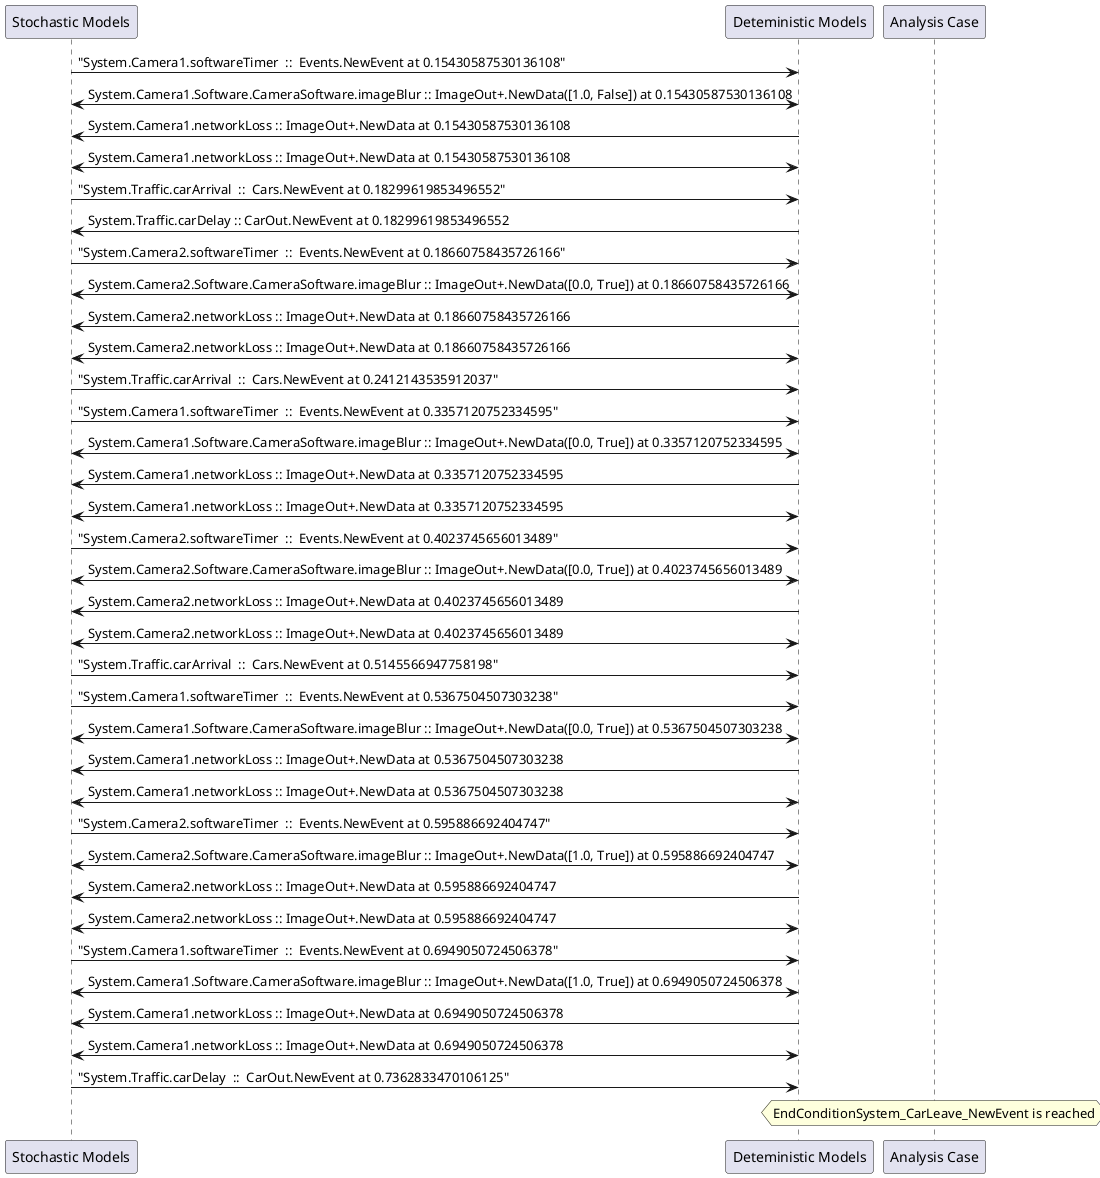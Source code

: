 
	@startuml
	participant "Stochastic Models" as stochmodel
	participant "Deteministic Models" as detmodel
	participant "Analysis Case" as analysis
	{5979_stop} stochmodel -> detmodel : "System.Camera1.softwareTimer  ::  Events.NewEvent at 0.15430587530136108"
detmodel <-> stochmodel : System.Camera1.Software.CameraSoftware.imageBlur :: ImageOut+.NewData([1.0, False]) at 0.15430587530136108
detmodel -> stochmodel : System.Camera1.networkLoss :: ImageOut+.NewData at 0.15430587530136108
detmodel <-> stochmodel : System.Camera1.networkLoss :: ImageOut+.NewData at 0.15430587530136108
{6010_stop} stochmodel -> detmodel : "System.Traffic.carArrival  ::  Cars.NewEvent at 0.18299619853496552"
{6023_start} detmodel -> stochmodel : System.Traffic.carDelay :: CarOut.NewEvent at 0.18299619853496552
{5995_stop} stochmodel -> detmodel : "System.Camera2.softwareTimer  ::  Events.NewEvent at 0.18660758435726166"
detmodel <-> stochmodel : System.Camera2.Software.CameraSoftware.imageBlur :: ImageOut+.NewData([0.0, True]) at 0.18660758435726166
detmodel -> stochmodel : System.Camera2.networkLoss :: ImageOut+.NewData at 0.18660758435726166
detmodel <-> stochmodel : System.Camera2.networkLoss :: ImageOut+.NewData at 0.18660758435726166
{6011_stop} stochmodel -> detmodel : "System.Traffic.carArrival  ::  Cars.NewEvent at 0.2412143535912037"
{5980_stop} stochmodel -> detmodel : "System.Camera1.softwareTimer  ::  Events.NewEvent at 0.3357120752334595"
detmodel <-> stochmodel : System.Camera1.Software.CameraSoftware.imageBlur :: ImageOut+.NewData([0.0, True]) at 0.3357120752334595
detmodel -> stochmodel : System.Camera1.networkLoss :: ImageOut+.NewData at 0.3357120752334595
detmodel <-> stochmodel : System.Camera1.networkLoss :: ImageOut+.NewData at 0.3357120752334595
{5996_stop} stochmodel -> detmodel : "System.Camera2.softwareTimer  ::  Events.NewEvent at 0.4023745656013489"
detmodel <-> stochmodel : System.Camera2.Software.CameraSoftware.imageBlur :: ImageOut+.NewData([0.0, True]) at 0.4023745656013489
detmodel -> stochmodel : System.Camera2.networkLoss :: ImageOut+.NewData at 0.4023745656013489
detmodel <-> stochmodel : System.Camera2.networkLoss :: ImageOut+.NewData at 0.4023745656013489
{6012_stop} stochmodel -> detmodel : "System.Traffic.carArrival  ::  Cars.NewEvent at 0.5145566947758198"
{5981_stop} stochmodel -> detmodel : "System.Camera1.softwareTimer  ::  Events.NewEvent at 0.5367504507303238"
detmodel <-> stochmodel : System.Camera1.Software.CameraSoftware.imageBlur :: ImageOut+.NewData([0.0, True]) at 0.5367504507303238
detmodel -> stochmodel : System.Camera1.networkLoss :: ImageOut+.NewData at 0.5367504507303238
detmodel <-> stochmodel : System.Camera1.networkLoss :: ImageOut+.NewData at 0.5367504507303238
{5997_stop} stochmodel -> detmodel : "System.Camera2.softwareTimer  ::  Events.NewEvent at 0.595886692404747"
detmodel <-> stochmodel : System.Camera2.Software.CameraSoftware.imageBlur :: ImageOut+.NewData([1.0, True]) at 0.595886692404747
detmodel -> stochmodel : System.Camera2.networkLoss :: ImageOut+.NewData at 0.595886692404747
detmodel <-> stochmodel : System.Camera2.networkLoss :: ImageOut+.NewData at 0.595886692404747
{5982_stop} stochmodel -> detmodel : "System.Camera1.softwareTimer  ::  Events.NewEvent at 0.6949050724506378"
detmodel <-> stochmodel : System.Camera1.Software.CameraSoftware.imageBlur :: ImageOut+.NewData([1.0, True]) at 0.6949050724506378
detmodel -> stochmodel : System.Camera1.networkLoss :: ImageOut+.NewData at 0.6949050724506378
detmodel <-> stochmodel : System.Camera1.networkLoss :: ImageOut+.NewData at 0.6949050724506378
{6023_stop} stochmodel -> detmodel : "System.Traffic.carDelay  ::  CarOut.NewEvent at 0.7362833470106125"
{6023_start} <-> {6023_stop} : delay
hnote over analysis 
EndConditionSystem_CarLeave_NewEvent is reached
endnote
@enduml